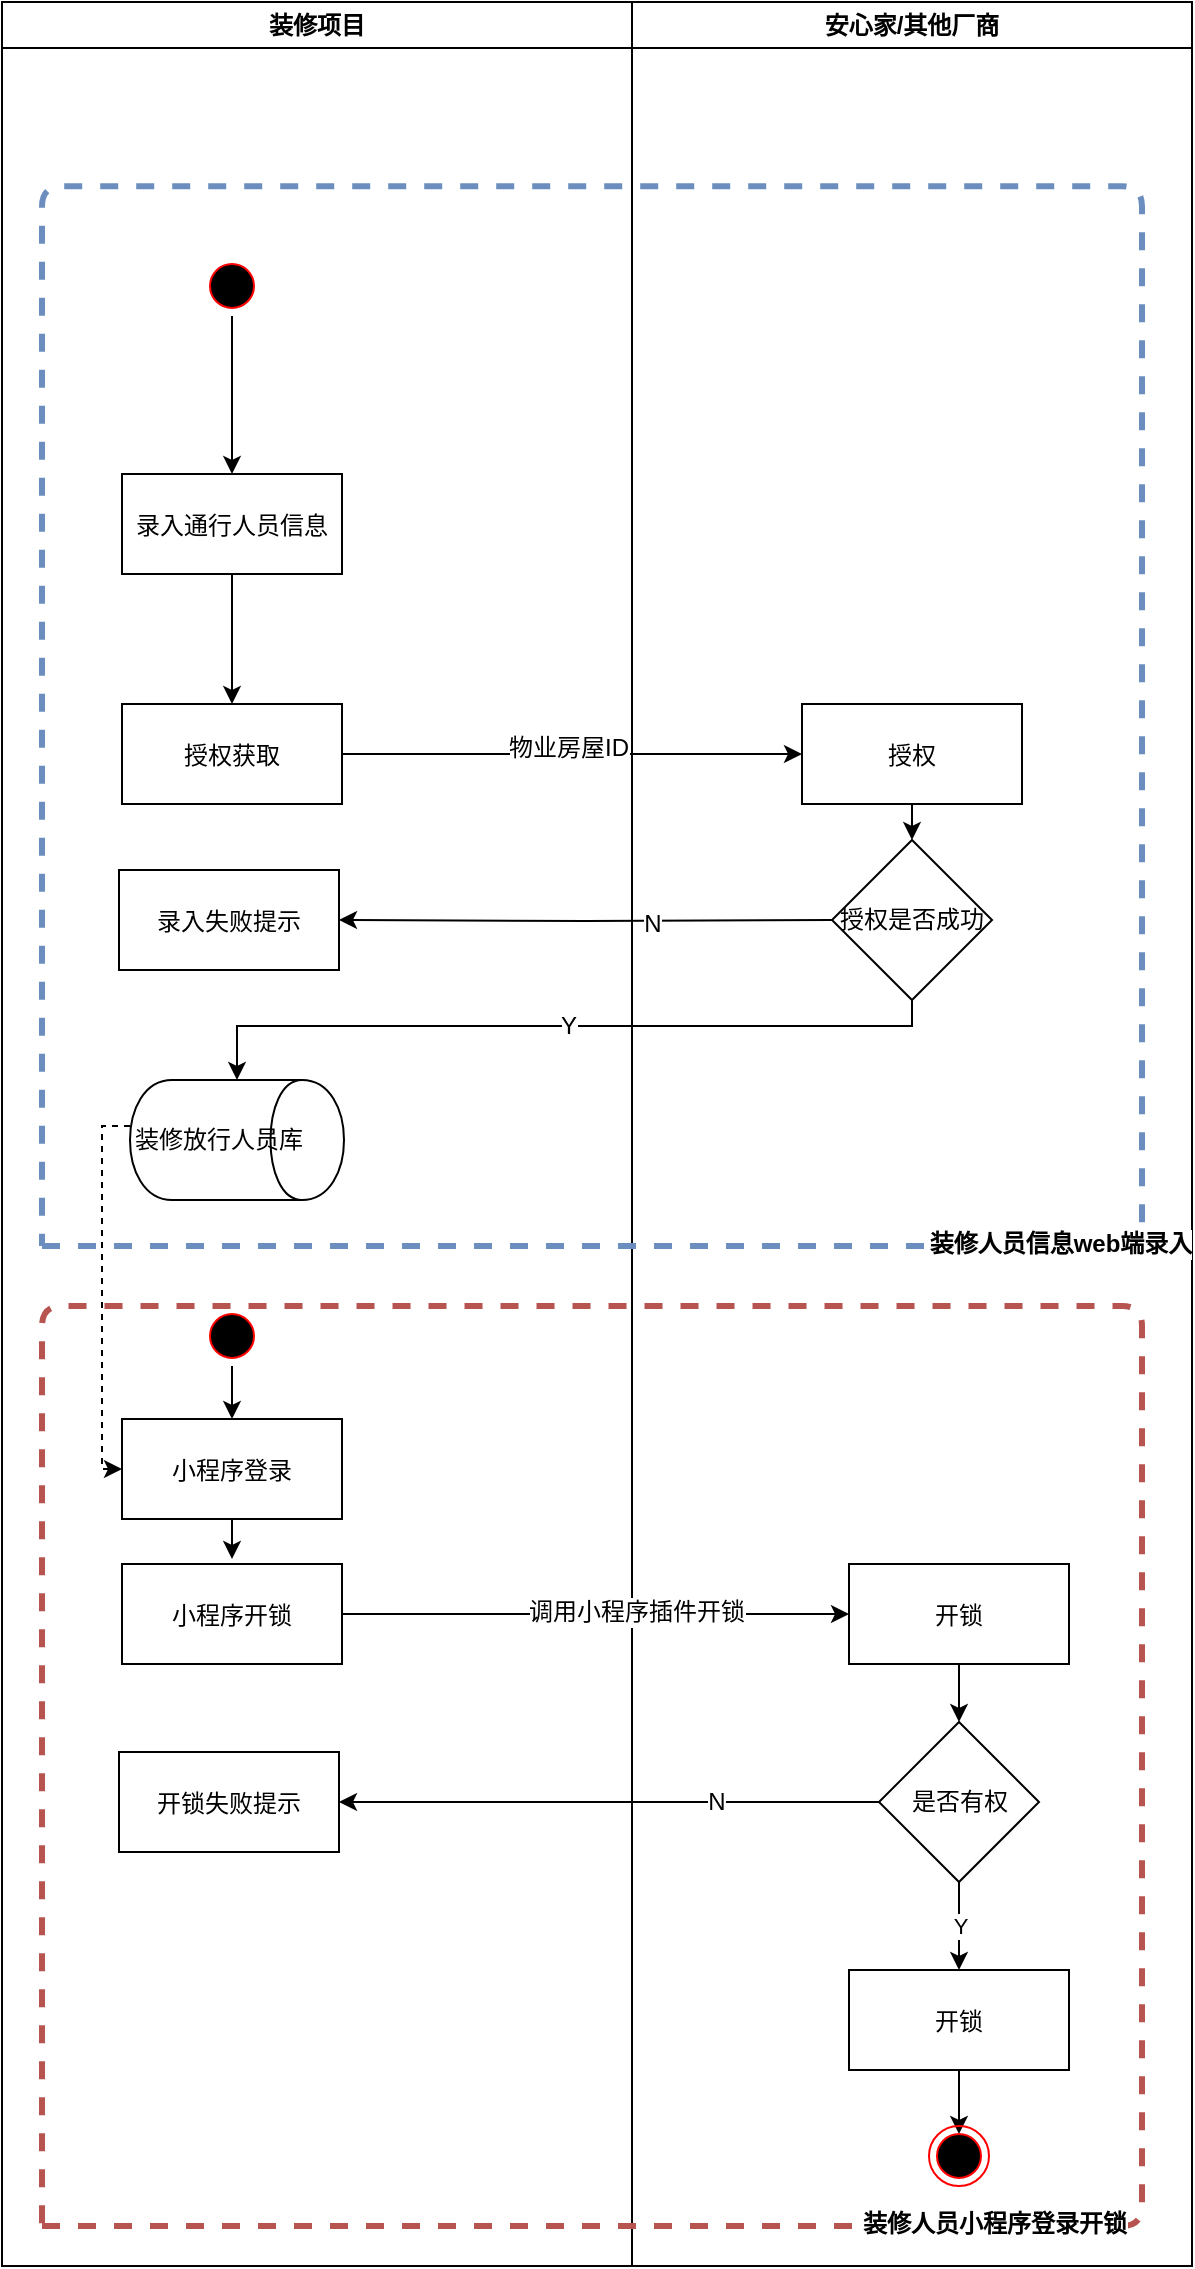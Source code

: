 <mxfile version="11.1.4" type="github"><diagram name="Page-1" id="e7e014a7-5840-1c2e-5031-d8a46d1fe8dd"><mxGraphModel dx="1113" dy="552" grid="1" gridSize="10" guides="1" tooltips="1" connect="1" arrows="1" fold="1" page="1" pageScale="1" pageWidth="1169" pageHeight="826" background="#ffffff" math="0" shadow="0"><root><mxCell id="0"/><mxCell id="1" parent="0"/><mxCell id="2" value="装修项目" style="swimlane;whiteSpace=wrap" parent="1" vertex="1"><mxGeometry x="130" y="128" width="315" height="1132" as="geometry"/></mxCell><mxCell id="hcrY5B-i7vDbl7fk8T4--48" value="" style="edgeStyle=orthogonalEdgeStyle;rounded=0;orthogonalLoop=1;jettySize=auto;html=1;" parent="2" source="5" target="7" edge="1"><mxGeometry relative="1" as="geometry"/></mxCell><mxCell id="5" value="" style="ellipse;shape=startState;fillColor=#000000;strokeColor=#ff0000;" parent="2" vertex="1"><mxGeometry x="100" y="127" width="30" height="30" as="geometry"/></mxCell><mxCell id="7" value="录入通行人员信息" style="" parent="2" vertex="1"><mxGeometry x="60" y="236" width="110" height="50" as="geometry"/></mxCell><mxCell id="hcrY5B-i7vDbl7fk8T4--50" value="" style="edgeStyle=orthogonalEdgeStyle;rounded=0;orthogonalLoop=1;jettySize=auto;html=1;exitX=0.5;exitY=1;exitDx=0;exitDy=0;" parent="2" source="7" target="10" edge="1"><mxGeometry relative="1" as="geometry"><mxPoint x="115" y="270" as="sourcePoint"/></mxGeometry></mxCell><mxCell id="10" value="授权获取" style="" parent="2" vertex="1"><mxGeometry x="60" y="351" width="110" height="50" as="geometry"/></mxCell><mxCell id="hcrY5B-i7vDbl7fk8T4--108" value="录入失败提示" style="" parent="2" vertex="1"><mxGeometry x="58.5" y="434" width="110" height="50" as="geometry"/></mxCell><mxCell id="hcrY5B-i7vDbl7fk8T4--89" value="小程序开锁" style="" parent="2" vertex="1"><mxGeometry x="60" y="781" width="110" height="50" as="geometry"/></mxCell><mxCell id="hcrY5B-i7vDbl7fk8T4--117" value="" style="edgeStyle=orthogonalEdgeStyle;rounded=0;orthogonalLoop=1;jettySize=auto;html=1;" parent="2" source="hcrY5B-i7vDbl7fk8T4--114" edge="1"><mxGeometry relative="1" as="geometry"><mxPoint x="115" y="778.5" as="targetPoint"/></mxGeometry></mxCell><mxCell id="hcrY5B-i7vDbl7fk8T4--114" value="小程序登录" style="" parent="2" vertex="1"><mxGeometry x="60" y="708.5" width="110" height="50" as="geometry"/></mxCell><mxCell id="hcrY5B-i7vDbl7fk8T4--86" value="开锁失败提示" style="" parent="2" vertex="1"><mxGeometry x="58.5" y="875" width="110" height="50" as="geometry"/></mxCell><mxCell id="hcrY5B-i7vDbl7fk8T4--113" value="" style="ellipse;shape=startState;fillColor=#000000;strokeColor=#ff0000;" parent="2" vertex="1"><mxGeometry x="100" y="652" width="30" height="30" as="geometry"/></mxCell><mxCell id="hcrY5B-i7vDbl7fk8T4--120" value="" style="endArrow=classic;html=1;entryX=0.5;entryY=0;entryDx=0;entryDy=0;" parent="2" source="hcrY5B-i7vDbl7fk8T4--113" target="hcrY5B-i7vDbl7fk8T4--114" edge="1"><mxGeometry width="50" height="50" relative="1" as="geometry"><mxPoint x="115" y="691.5" as="sourcePoint"/><mxPoint x="55" y="1118.5" as="targetPoint"/></mxGeometry></mxCell><mxCell id="4" value="安心家/其他厂商" style="swimlane;whiteSpace=wrap" parent="1" vertex="1"><mxGeometry x="445" y="128" width="280" height="1132" as="geometry"/></mxCell><mxCell id="hcrY5B-i7vDbl7fk8T4--56" value="是否有权" style="rhombus;whiteSpace=wrap;html=1;" parent="4" vertex="1"><mxGeometry x="123.5" y="860" width="80" height="80" as="geometry"/></mxCell><mxCell id="hcrY5B-i7vDbl7fk8T4--64" value="" style="edgeStyle=orthogonalEdgeStyle;rounded=0;orthogonalLoop=1;jettySize=auto;html=1;" parent="4" source="33" edge="1"><mxGeometry relative="1" as="geometry"><mxPoint x="163.5" y="1066" as="targetPoint"/></mxGeometry></mxCell><mxCell id="33" value="开锁" style="" parent="4" vertex="1"><mxGeometry x="108.5" y="984" width="110" height="50" as="geometry"/></mxCell><mxCell id="38" value="" style="ellipse;shape=endState;fillColor=#000000;strokeColor=#ff0000" parent="4" vertex="1"><mxGeometry x="148.5" y="1062" width="30" height="30" as="geometry"/></mxCell><mxCell id="hcrY5B-i7vDbl7fk8T4--61" value="" style="edgeStyle=orthogonalEdgeStyle;rounded=0;orthogonalLoop=1;jettySize=auto;html=1;" parent="4" source="hcrY5B-i7vDbl7fk8T4--59" target="hcrY5B-i7vDbl7fk8T4--56" edge="1"><mxGeometry relative="1" as="geometry"/></mxCell><mxCell id="hcrY5B-i7vDbl7fk8T4--59" value="开锁" style="" parent="4" vertex="1"><mxGeometry x="108.5" y="781" width="110" height="50" as="geometry"/></mxCell><mxCell id="hcrY5B-i7vDbl7fk8T4--74" value="Y" style="endArrow=classic;html=1;exitX=0.5;exitY=1;exitDx=0;exitDy=0;entryX=0.5;entryY=0;entryDx=0;entryDy=0;" parent="4" source="hcrY5B-i7vDbl7fk8T4--56" target="33" edge="1"><mxGeometry width="50" height="50" relative="1" as="geometry"><mxPoint x="-36.5" y="1040" as="sourcePoint"/><mxPoint x="123.5" y="960" as="targetPoint"/></mxGeometry></mxCell><mxCell id="hcrY5B-i7vDbl7fk8T4--76" value="授权" style="" parent="4" vertex="1"><mxGeometry x="85" y="351" width="110" height="50" as="geometry"/></mxCell><mxCell id="hcrY5B-i7vDbl7fk8T4--125" value="" style="endArrow=none;html=1;dashed=1;fillColor=#f8cecc;strokeColor=#b85450;strokeWidth=3;" parent="4" edge="1"><mxGeometry width="50" height="50" relative="1" as="geometry"><mxPoint x="-295" y="1112" as="sourcePoint"/><mxPoint x="-295" y="1112" as="targetPoint"/><Array as="points"><mxPoint x="255" y="1112"/><mxPoint x="255" y="652"/><mxPoint x="-295" y="652"/></Array></mxGeometry></mxCell><mxCell id="hcrY5B-i7vDbl7fk8T4--126" value="装修人员小程序登录开锁" style="text;html=1;resizable=0;points=[];align=center;verticalAlign=middle;labelBackgroundColor=#ffffff;fontStyle=1" parent="hcrY5B-i7vDbl7fk8T4--125" vertex="1" connectable="0"><mxGeometry x="-0.529" y="1" relative="1" as="geometry"><mxPoint as="offset"/></mxGeometry></mxCell><mxCell id="wmC16mr3OKKEbPa7v_PC-38" value="授权是否成功" style="rhombus;whiteSpace=wrap;html=1;" vertex="1" parent="4"><mxGeometry x="100" y="419" width="80" height="80" as="geometry"/></mxCell><mxCell id="wmC16mr3OKKEbPa7v_PC-39" value="" style="endArrow=classic;html=1;exitX=0.5;exitY=1;exitDx=0;exitDy=0;entryX=0.5;entryY=0;entryDx=0;entryDy=0;" edge="1" parent="4" source="hcrY5B-i7vDbl7fk8T4--76" target="wmC16mr3OKKEbPa7v_PC-38"><mxGeometry width="50" height="50" relative="1" as="geometry"><mxPoint x="125" y="702" as="sourcePoint"/><mxPoint x="105" y="762" as="targetPoint"/></mxGeometry></mxCell><mxCell id="wmC16mr3OKKEbPa7v_PC-40" value="" style="endArrow=none;html=1;dashed=1;fillColor=#dae8fc;strokeColor=#6c8ebf;strokeWidth=3;" edge="1" parent="4"><mxGeometry width="50" height="50" relative="1" as="geometry"><mxPoint x="-295" y="622" as="sourcePoint"/><mxPoint x="-295" y="622" as="targetPoint"/><Array as="points"><mxPoint x="255" y="622"/><mxPoint x="255" y="92.147"/><mxPoint x="-295" y="92.147"/></Array></mxGeometry></mxCell><mxCell id="wmC16mr3OKKEbPa7v_PC-41" value="装修人员信息web端录入" style="text;html=1;resizable=0;points=[];align=center;verticalAlign=middle;labelBackgroundColor=#ffffff;fontStyle=1" vertex="1" connectable="0" parent="wmC16mr3OKKEbPa7v_PC-40"><mxGeometry x="-0.529" y="1" relative="1" as="geometry"><mxPoint as="offset"/></mxGeometry></mxCell><mxCell id="hcrY5B-i7vDbl7fk8T4--55" value="" style="edgeStyle=orthogonalEdgeStyle;rounded=0;orthogonalLoop=1;jettySize=auto;html=1;entryX=0;entryY=0.5;entryDx=0;entryDy=0;" parent="1" source="10" edge="1"><mxGeometry relative="1" as="geometry"><mxPoint x="530" y="504" as="targetPoint"/></mxGeometry></mxCell><mxCell id="hcrY5B-i7vDbl7fk8T4--85" value="物业房屋ID" style="text;html=1;resizable=0;points=[];align=center;verticalAlign=middle;labelBackgroundColor=#ffffff;" parent="hcrY5B-i7vDbl7fk8T4--55" vertex="1" connectable="0"><mxGeometry x="-0.026" y="3" relative="1" as="geometry"><mxPoint as="offset"/></mxGeometry></mxCell><mxCell id="hcrY5B-i7vDbl7fk8T4--87" value="" style="edgeStyle=orthogonalEdgeStyle;rounded=0;orthogonalLoop=1;jettySize=auto;html=1;entryX=1;entryY=0.5;entryDx=0;entryDy=0;exitX=0;exitY=0.5;exitDx=0;exitDy=0;" parent="1" source="hcrY5B-i7vDbl7fk8T4--56" target="hcrY5B-i7vDbl7fk8T4--86" edge="1"><mxGeometry relative="1" as="geometry"><mxPoint x="578.5" y="1053.5" as="sourcePoint"/><mxPoint x="338.5" y="1092" as="targetPoint"/></mxGeometry></mxCell><mxCell id="hcrY5B-i7vDbl7fk8T4--88" value="N" style="text;html=1;resizable=0;points=[];align=center;verticalAlign=middle;labelBackgroundColor=#ffffff;" parent="hcrY5B-i7vDbl7fk8T4--87" vertex="1" connectable="0"><mxGeometry x="-0.394" relative="1" as="geometry"><mxPoint as="offset"/></mxGeometry></mxCell><mxCell id="hcrY5B-i7vDbl7fk8T4--95" value="" style="edgeStyle=orthogonalEdgeStyle;rounded=0;orthogonalLoop=1;jettySize=auto;html=1;entryX=0;entryY=0.5;entryDx=0;entryDy=0;" parent="1" source="hcrY5B-i7vDbl7fk8T4--89" target="hcrY5B-i7vDbl7fk8T4--59" edge="1"><mxGeometry relative="1" as="geometry"><mxPoint x="415" y="934" as="targetPoint"/></mxGeometry></mxCell><mxCell id="hcrY5B-i7vDbl7fk8T4--96" value="调用小程序插件开锁" style="text;html=1;resizable=0;points=[];align=center;verticalAlign=middle;labelBackgroundColor=#ffffff;" parent="hcrY5B-i7vDbl7fk8T4--95" vertex="1" connectable="0"><mxGeometry x="0.158" y="1" relative="1" as="geometry"><mxPoint as="offset"/></mxGeometry></mxCell><mxCell id="hcrY5B-i7vDbl7fk8T4--119" value="" style="edgeStyle=orthogonalEdgeStyle;rounded=0;orthogonalLoop=1;jettySize=auto;html=1;entryX=0;entryY=0.5;entryDx=0;entryDy=0;dashed=1;" parent="1" source="hcrY5B-i7vDbl7fk8T4--105" target="hcrY5B-i7vDbl7fk8T4--114" edge="1"><mxGeometry relative="1" as="geometry"><mxPoint x="145" y="690" as="targetPoint"/><Array as="points"><mxPoint x="180" y="690"/><mxPoint x="180" y="861"/></Array></mxGeometry></mxCell><mxCell id="hcrY5B-i7vDbl7fk8T4--105" value="装修放行人员库" style="shape=cylinder;whiteSpace=wrap;html=1;boundedLbl=1;backgroundOutline=1;direction=south;" parent="1" vertex="1"><mxGeometry x="194" y="667" width="107" height="60" as="geometry"/></mxCell><mxCell id="hcrY5B-i7vDbl7fk8T4--106" value="" style="edgeStyle=orthogonalEdgeStyle;rounded=0;orthogonalLoop=1;jettySize=auto;html=1;entryX=0;entryY=0.5;entryDx=0;entryDy=0;" parent="1" target="hcrY5B-i7vDbl7fk8T4--105" edge="1"><mxGeometry relative="1" as="geometry"><mxPoint x="585" y="627" as="sourcePoint"/><mxPoint x="280" y="780" as="targetPoint"/><Array as="points"><mxPoint x="585" y="640"/><mxPoint x="247" y="640"/></Array></mxGeometry></mxCell><mxCell id="hcrY5B-i7vDbl7fk8T4--107" value="Y" style="text;html=1;resizable=0;points=[];align=center;verticalAlign=middle;labelBackgroundColor=#ffffff;" parent="hcrY5B-i7vDbl7fk8T4--106" vertex="1" connectable="0"><mxGeometry x="-0.017" relative="1" as="geometry"><mxPoint as="offset"/></mxGeometry></mxCell><mxCell id="hcrY5B-i7vDbl7fk8T4--111" value="" style="edgeStyle=orthogonalEdgeStyle;rounded=0;orthogonalLoop=1;jettySize=auto;html=1;entryX=1;entryY=0.5;entryDx=0;entryDy=0;" parent="1" target="hcrY5B-i7vDbl7fk8T4--108" edge="1"><mxGeometry relative="1" as="geometry"><mxPoint x="465" y="587" as="targetPoint"/><mxPoint x="545" y="587" as="sourcePoint"/></mxGeometry></mxCell><mxCell id="hcrY5B-i7vDbl7fk8T4--112" value="N" style="text;html=1;resizable=0;points=[];align=center;verticalAlign=middle;labelBackgroundColor=#ffffff;" parent="hcrY5B-i7vDbl7fk8T4--111" vertex="1" connectable="0"><mxGeometry x="-0.27" y="1" relative="1" as="geometry"><mxPoint as="offset"/></mxGeometry></mxCell></root></mxGraphModel></diagram></mxfile>